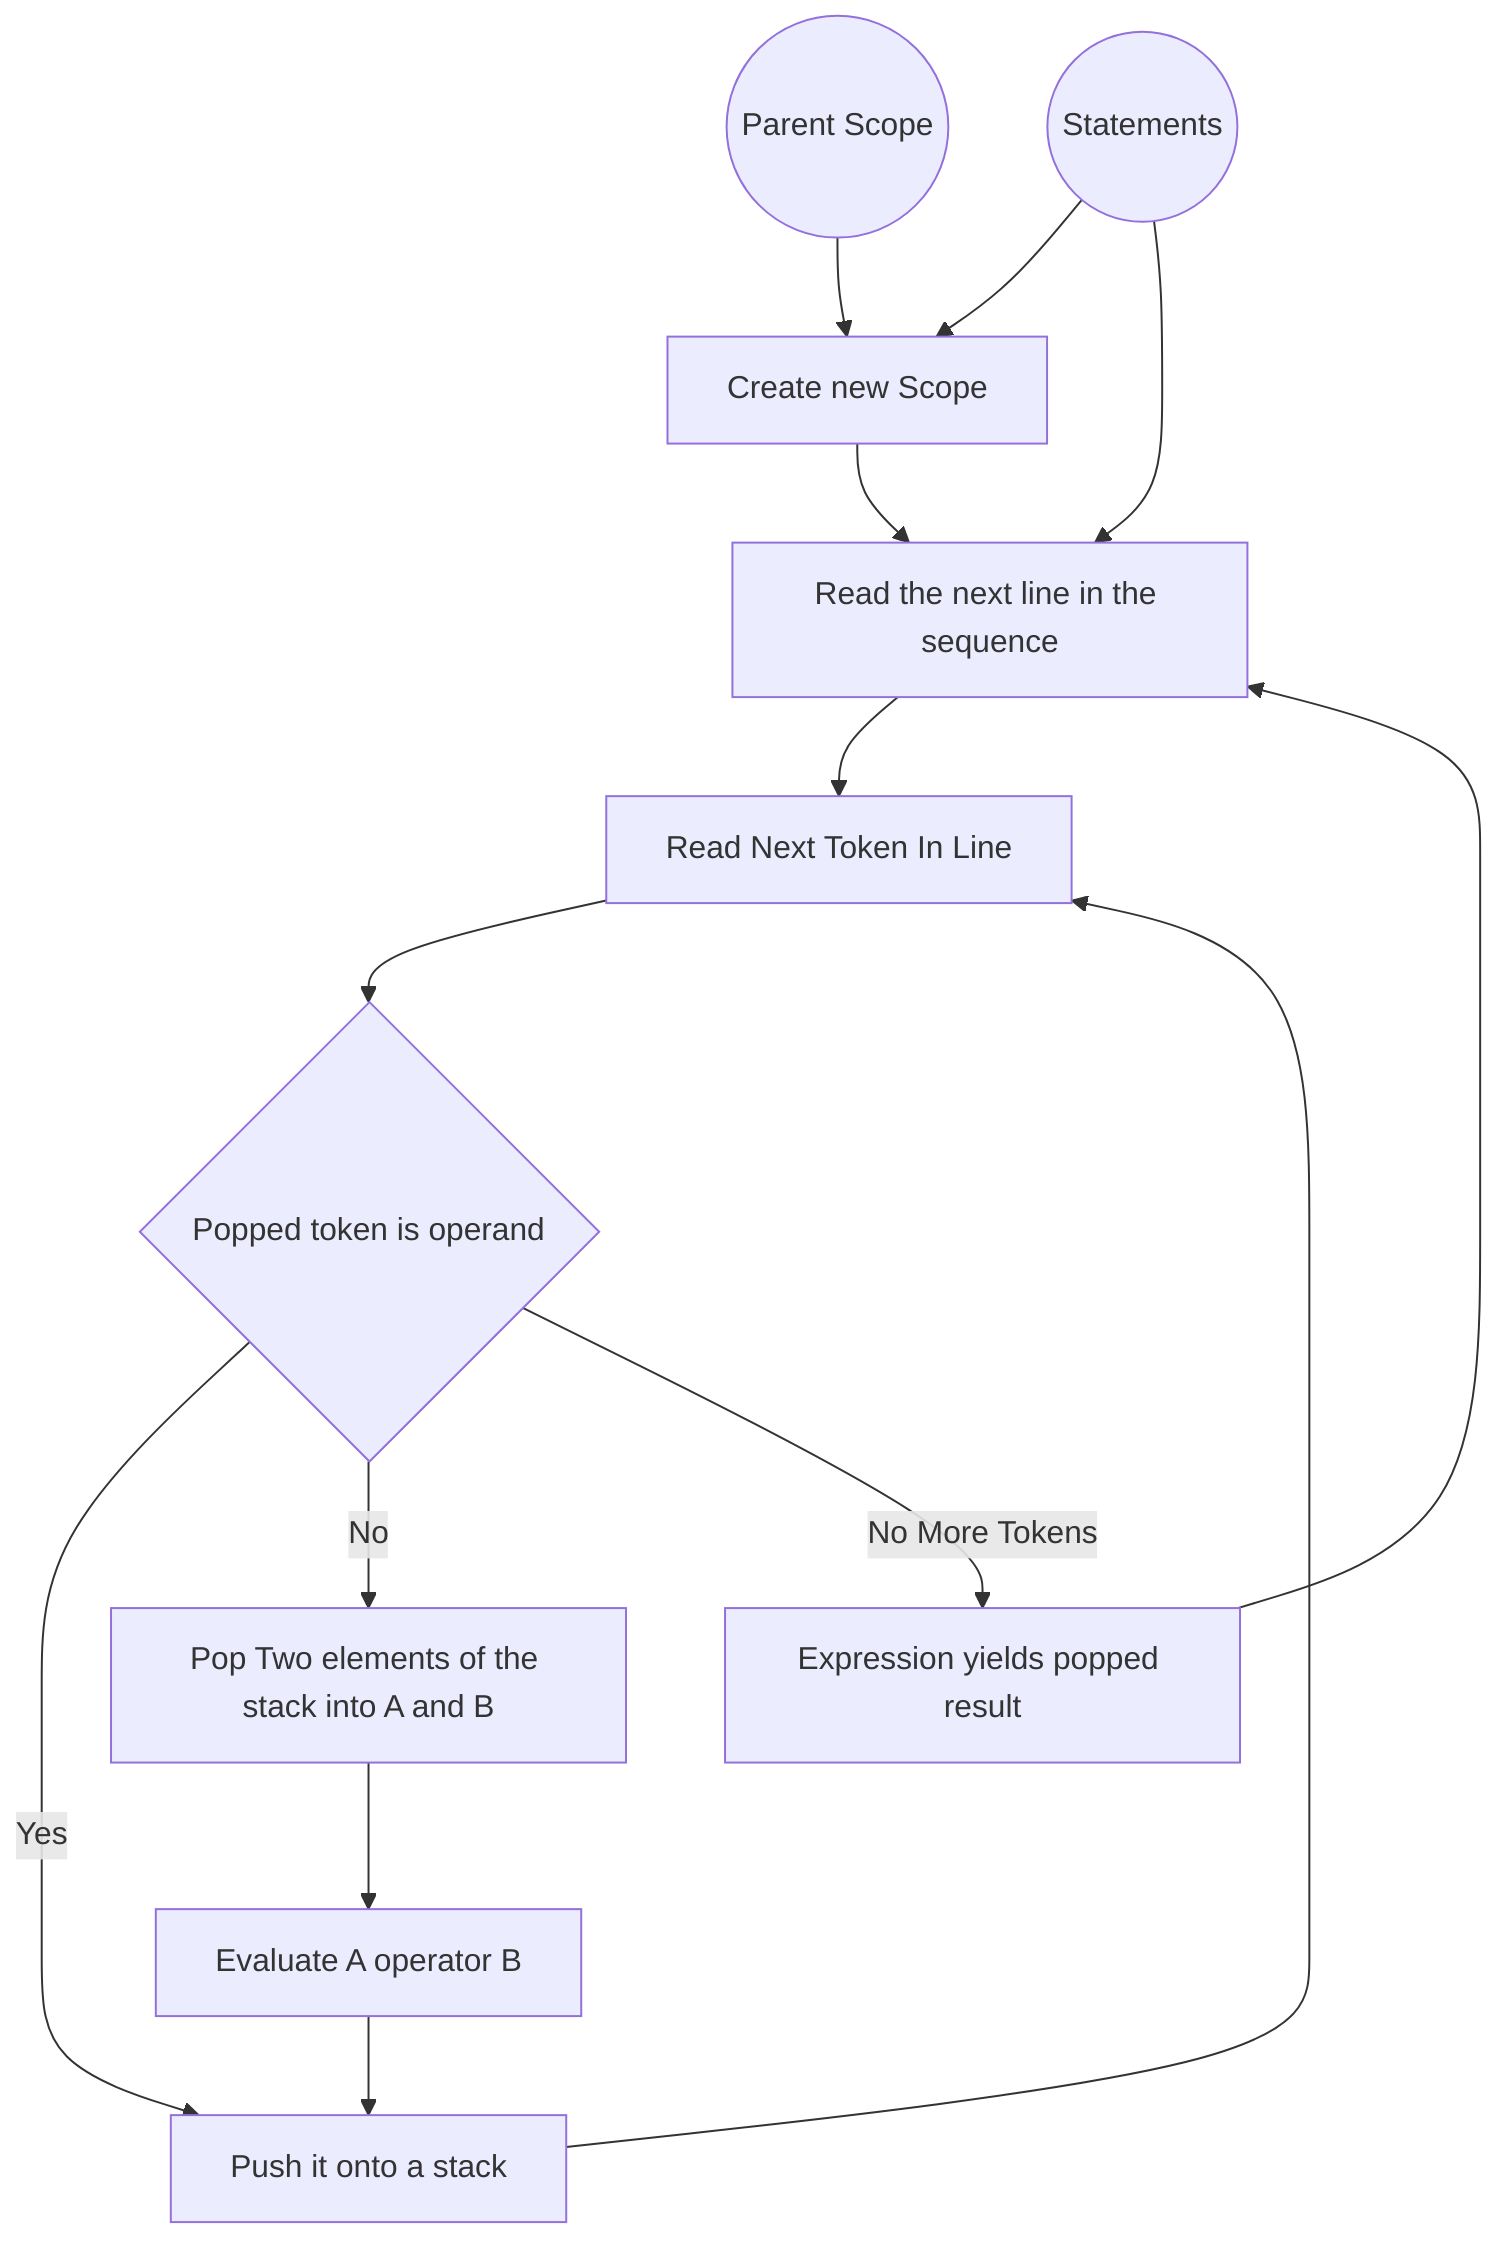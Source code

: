 graph TD
    scope((Parent Scope)) & statements((Statements)) --> newScope[Create new Scope]
    newScope & statements --> readLine[Read the next line in the sequence]
    readLine --> read[Read Next Token In Line]
    read --> isOperand{Popped token is operand}
    isOperand --> |Yes| push[Push it onto a stack] --> read
    isOperand --> |No| doublePop[Pop Two elements of the stack into A and B]
    isOperand --> |No More Tokens| return[Expression yields popped result]
    return --> readLine
    doublePop --> eval[Evaluate A operator B]
    eval --> push
